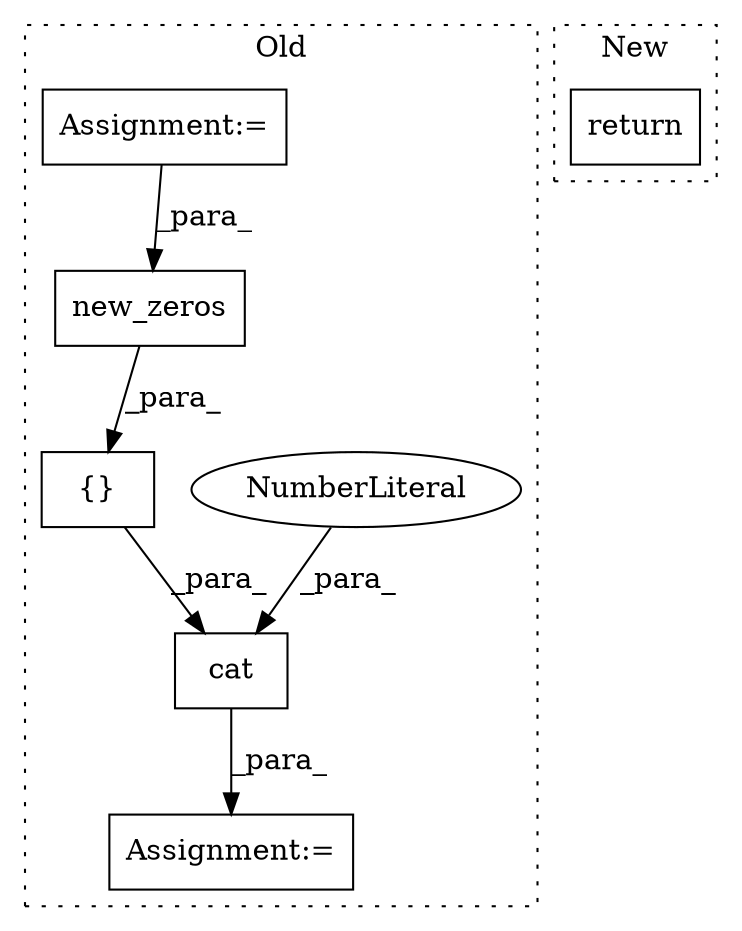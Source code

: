 digraph G {
subgraph cluster0 {
1 [label="new_zeros" a="32" s="1501,1515" l="10,1" shape="box"];
3 [label="cat" a="32" s="1483,1538" l="4,1" shape="box"];
4 [label="NumberLiteral" a="34" s="1537" l="1" shape="ellipse"];
5 [label="{}" a="4" s="1496,1535" l="1,1" shape="box"];
6 [label="Assignment:=" a="7" s="1356" l="1" shape="box"];
7 [label="Assignment:=" a="7" s="1476" l="1" shape="box"];
label = "Old";
style="dotted";
}
subgraph cluster1 {
2 [label="return" a="41" s="1757" l="7" shape="box"];
label = "New";
style="dotted";
}
1 -> 5 [label="_para_"];
3 -> 7 [label="_para_"];
4 -> 3 [label="_para_"];
5 -> 3 [label="_para_"];
6 -> 1 [label="_para_"];
}